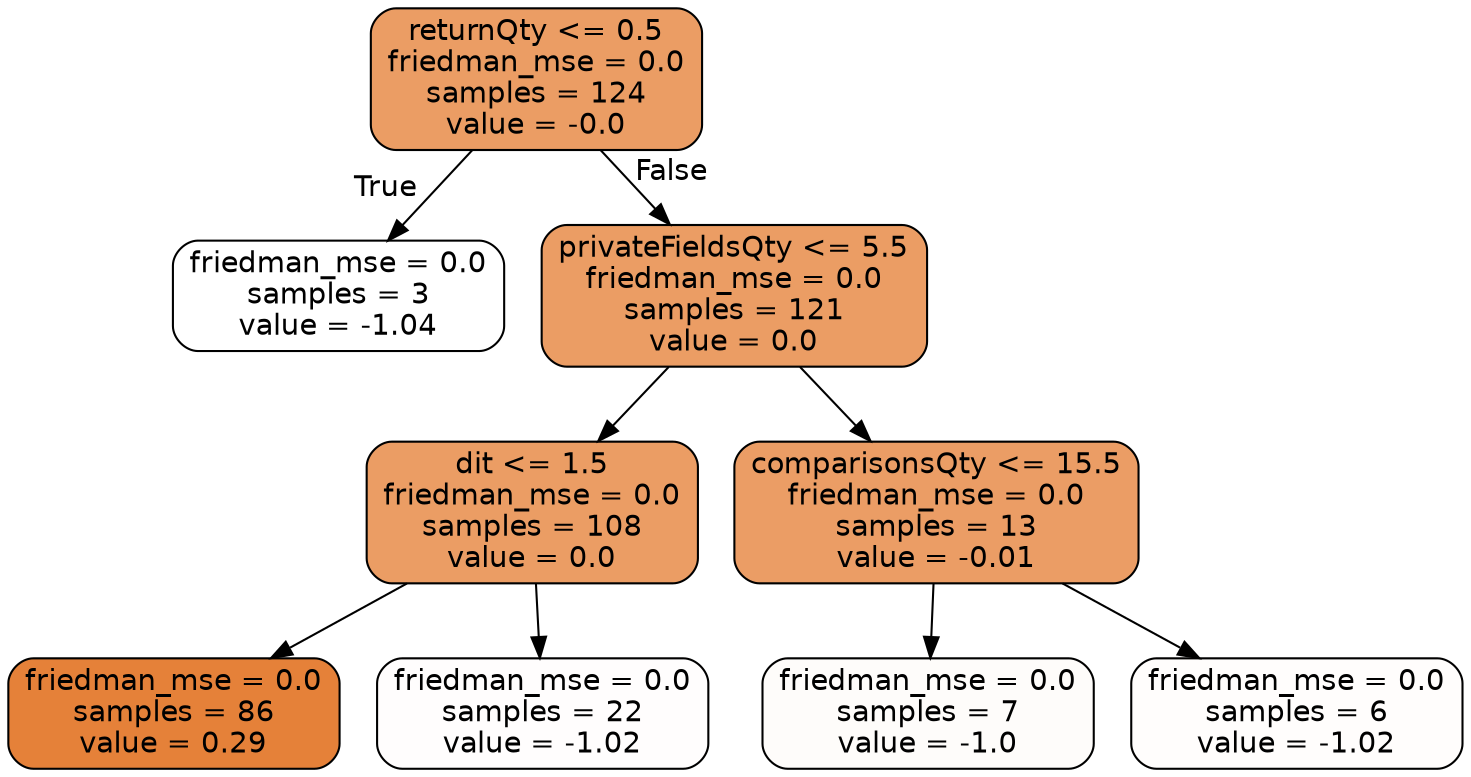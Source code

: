 digraph Tree {
node [shape=box, style="filled, rounded", color="black", fontname="helvetica"] ;
edge [fontname="helvetica"] ;
0 [label="returnQty <= 0.5\nfriedman_mse = 0.0\nsamples = 124\nvalue = -0.0", fillcolor="#eb9d64"] ;
1 [label="friedman_mse = 0.0\nsamples = 3\nvalue = -1.04", fillcolor="#ffffff"] ;
0 -> 1 [labeldistance=2.5, labelangle=45, headlabel="True"] ;
2 [label="privateFieldsQty <= 5.5\nfriedman_mse = 0.0\nsamples = 121\nvalue = 0.0", fillcolor="#eb9d64"] ;
0 -> 2 [labeldistance=2.5, labelangle=-45, headlabel="False"] ;
3 [label="dit <= 1.5\nfriedman_mse = 0.0\nsamples = 108\nvalue = 0.0", fillcolor="#eb9d64"] ;
2 -> 3 ;
5 [label="friedman_mse = 0.0\nsamples = 86\nvalue = 0.29", fillcolor="#e58139"] ;
3 -> 5 ;
6 [label="friedman_mse = 0.0\nsamples = 22\nvalue = -1.02", fillcolor="#fffdfd"] ;
3 -> 6 ;
4 [label="comparisonsQty <= 15.5\nfriedman_mse = 0.0\nsamples = 13\nvalue = -0.01", fillcolor="#eb9d65"] ;
2 -> 4 ;
7 [label="friedman_mse = 0.0\nsamples = 7\nvalue = -1.0", fillcolor="#fefcfa"] ;
4 -> 7 ;
8 [label="friedman_mse = 0.0\nsamples = 6\nvalue = -1.02", fillcolor="#fffdfc"] ;
4 -> 8 ;
}